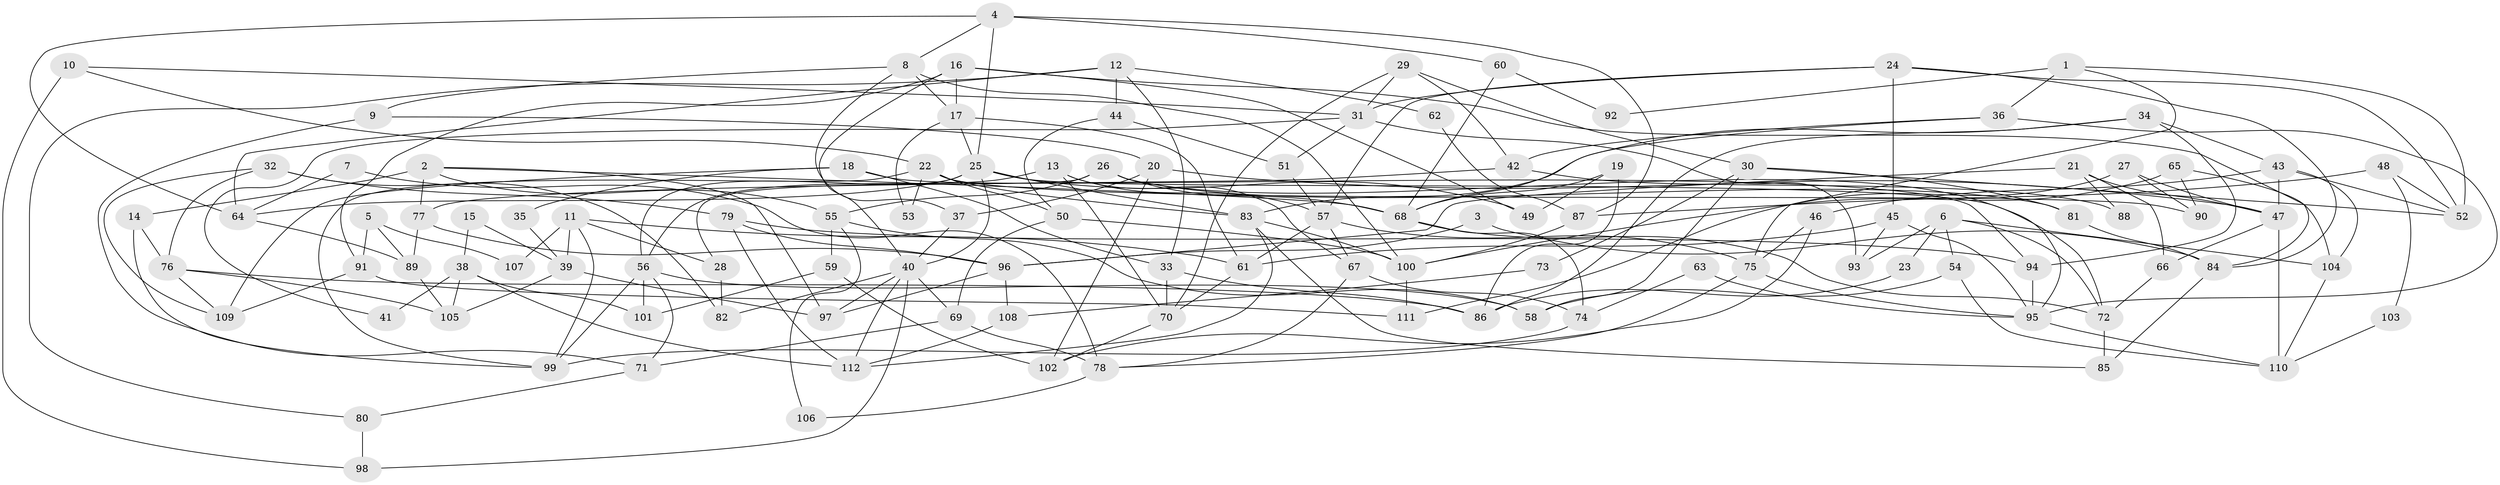 // coarse degree distribution, {6: 0.11428571428571428, 12: 0.05714285714285714, 4: 0.11428571428571428, 3: 0.11428571428571428, 2: 0.05714285714285714, 8: 0.17142857142857143, 5: 0.11428571428571428, 9: 0.08571428571428572, 10: 0.11428571428571428, 14: 0.02857142857142857, 7: 0.02857142857142857}
// Generated by graph-tools (version 1.1) at 2025/37/03/04/25 23:37:15]
// undirected, 112 vertices, 224 edges
graph export_dot {
  node [color=gray90,style=filled];
  1;
  2;
  3;
  4;
  5;
  6;
  7;
  8;
  9;
  10;
  11;
  12;
  13;
  14;
  15;
  16;
  17;
  18;
  19;
  20;
  21;
  22;
  23;
  24;
  25;
  26;
  27;
  28;
  29;
  30;
  31;
  32;
  33;
  34;
  35;
  36;
  37;
  38;
  39;
  40;
  41;
  42;
  43;
  44;
  45;
  46;
  47;
  48;
  49;
  50;
  51;
  52;
  53;
  54;
  55;
  56;
  57;
  58;
  59;
  60;
  61;
  62;
  63;
  64;
  65;
  66;
  67;
  68;
  69;
  70;
  71;
  72;
  73;
  74;
  75;
  76;
  77;
  78;
  79;
  80;
  81;
  82;
  83;
  84;
  85;
  86;
  87;
  88;
  89;
  90;
  91;
  92;
  93;
  94;
  95;
  96;
  97;
  98;
  99;
  100;
  101;
  102;
  103;
  104;
  105;
  106;
  107;
  108;
  109;
  110;
  111;
  112;
  1 -- 52;
  1 -- 75;
  1 -- 36;
  1 -- 92;
  2 -- 68;
  2 -- 77;
  2 -- 14;
  2 -- 55;
  2 -- 97;
  3 -- 96;
  3 -- 84;
  4 -- 64;
  4 -- 25;
  4 -- 8;
  4 -- 60;
  4 -- 87;
  5 -- 91;
  5 -- 89;
  5 -- 107;
  6 -- 72;
  6 -- 104;
  6 -- 23;
  6 -- 54;
  6 -- 93;
  7 -- 64;
  7 -- 78;
  8 -- 100;
  8 -- 9;
  8 -- 17;
  8 -- 37;
  9 -- 71;
  9 -- 20;
  10 -- 31;
  10 -- 22;
  10 -- 98;
  11 -- 61;
  11 -- 39;
  11 -- 28;
  11 -- 99;
  11 -- 107;
  12 -- 33;
  12 -- 80;
  12 -- 44;
  12 -- 62;
  12 -- 64;
  13 -- 67;
  13 -- 56;
  13 -- 57;
  13 -- 70;
  14 -- 99;
  14 -- 76;
  15 -- 38;
  15 -- 39;
  16 -- 49;
  16 -- 17;
  16 -- 40;
  16 -- 84;
  16 -- 91;
  17 -- 61;
  17 -- 25;
  17 -- 53;
  18 -- 33;
  18 -- 94;
  18 -- 35;
  18 -- 109;
  19 -- 68;
  19 -- 86;
  19 -- 49;
  20 -- 37;
  20 -- 47;
  20 -- 102;
  21 -- 96;
  21 -- 47;
  21 -- 66;
  21 -- 88;
  22 -- 50;
  22 -- 99;
  22 -- 53;
  22 -- 83;
  22 -- 90;
  23 -- 86;
  24 -- 84;
  24 -- 31;
  24 -- 45;
  24 -- 52;
  24 -- 57;
  25 -- 72;
  25 -- 40;
  25 -- 49;
  25 -- 56;
  25 -- 64;
  25 -- 83;
  26 -- 81;
  26 -- 95;
  26 -- 28;
  26 -- 55;
  26 -- 68;
  27 -- 90;
  27 -- 47;
  27 -- 111;
  28 -- 82;
  29 -- 42;
  29 -- 30;
  29 -- 31;
  29 -- 70;
  30 -- 52;
  30 -- 58;
  30 -- 73;
  30 -- 81;
  31 -- 93;
  31 -- 41;
  31 -- 51;
  32 -- 82;
  32 -- 76;
  32 -- 79;
  32 -- 109;
  33 -- 70;
  33 -- 86;
  34 -- 83;
  34 -- 94;
  34 -- 43;
  34 -- 86;
  35 -- 39;
  36 -- 68;
  36 -- 42;
  36 -- 95;
  37 -- 40;
  38 -- 101;
  38 -- 112;
  38 -- 41;
  38 -- 105;
  39 -- 105;
  39 -- 97;
  40 -- 69;
  40 -- 82;
  40 -- 97;
  40 -- 98;
  40 -- 112;
  42 -- 77;
  42 -- 88;
  43 -- 46;
  43 -- 47;
  43 -- 52;
  43 -- 104;
  44 -- 51;
  44 -- 50;
  45 -- 61;
  45 -- 93;
  45 -- 95;
  46 -- 75;
  46 -- 102;
  47 -- 66;
  47 -- 110;
  48 -- 87;
  48 -- 52;
  48 -- 103;
  50 -- 100;
  50 -- 69;
  51 -- 57;
  54 -- 110;
  54 -- 58;
  55 -- 58;
  55 -- 59;
  55 -- 106;
  56 -- 58;
  56 -- 71;
  56 -- 99;
  56 -- 101;
  57 -- 61;
  57 -- 67;
  57 -- 75;
  59 -- 102;
  59 -- 101;
  60 -- 68;
  60 -- 92;
  61 -- 70;
  62 -- 87;
  63 -- 74;
  63 -- 95;
  64 -- 89;
  65 -- 100;
  65 -- 104;
  65 -- 90;
  66 -- 72;
  67 -- 78;
  67 -- 74;
  68 -- 74;
  68 -- 72;
  69 -- 71;
  69 -- 78;
  70 -- 102;
  71 -- 80;
  72 -- 85;
  73 -- 108;
  74 -- 99;
  75 -- 95;
  75 -- 78;
  76 -- 109;
  76 -- 86;
  76 -- 105;
  77 -- 89;
  77 -- 96;
  78 -- 106;
  79 -- 112;
  79 -- 94;
  79 -- 96;
  80 -- 98;
  81 -- 84;
  83 -- 85;
  83 -- 100;
  83 -- 112;
  84 -- 85;
  87 -- 100;
  89 -- 105;
  91 -- 109;
  91 -- 111;
  94 -- 95;
  95 -- 110;
  96 -- 97;
  96 -- 108;
  100 -- 111;
  103 -- 110;
  104 -- 110;
  108 -- 112;
}
